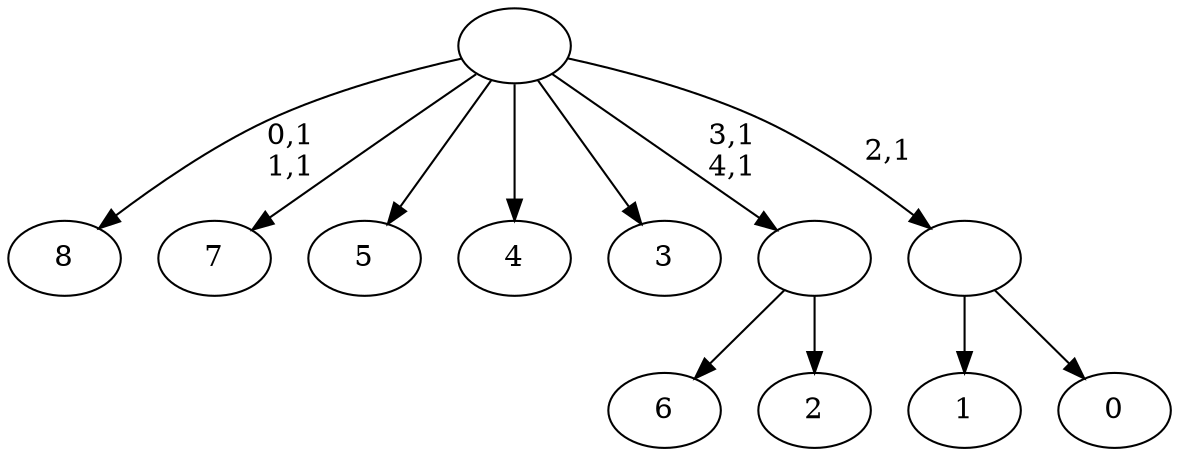 digraph T {
	14 [label="8"]
	11 [label="7"]
	10 [label="6"]
	9 [label="5"]
	8 [label="4"]
	7 [label="3"]
	6 [label="2"]
	5 [label=""]
	3 [label="1"]
	2 [label="0"]
	1 [label=""]
	0 [label=""]
	5 -> 10 [label=""]
	5 -> 6 [label=""]
	1 -> 3 [label=""]
	1 -> 2 [label=""]
	0 -> 5 [label="3,1\n4,1"]
	0 -> 14 [label="0,1\n1,1"]
	0 -> 11 [label=""]
	0 -> 9 [label=""]
	0 -> 8 [label=""]
	0 -> 7 [label=""]
	0 -> 1 [label="2,1"]
}
